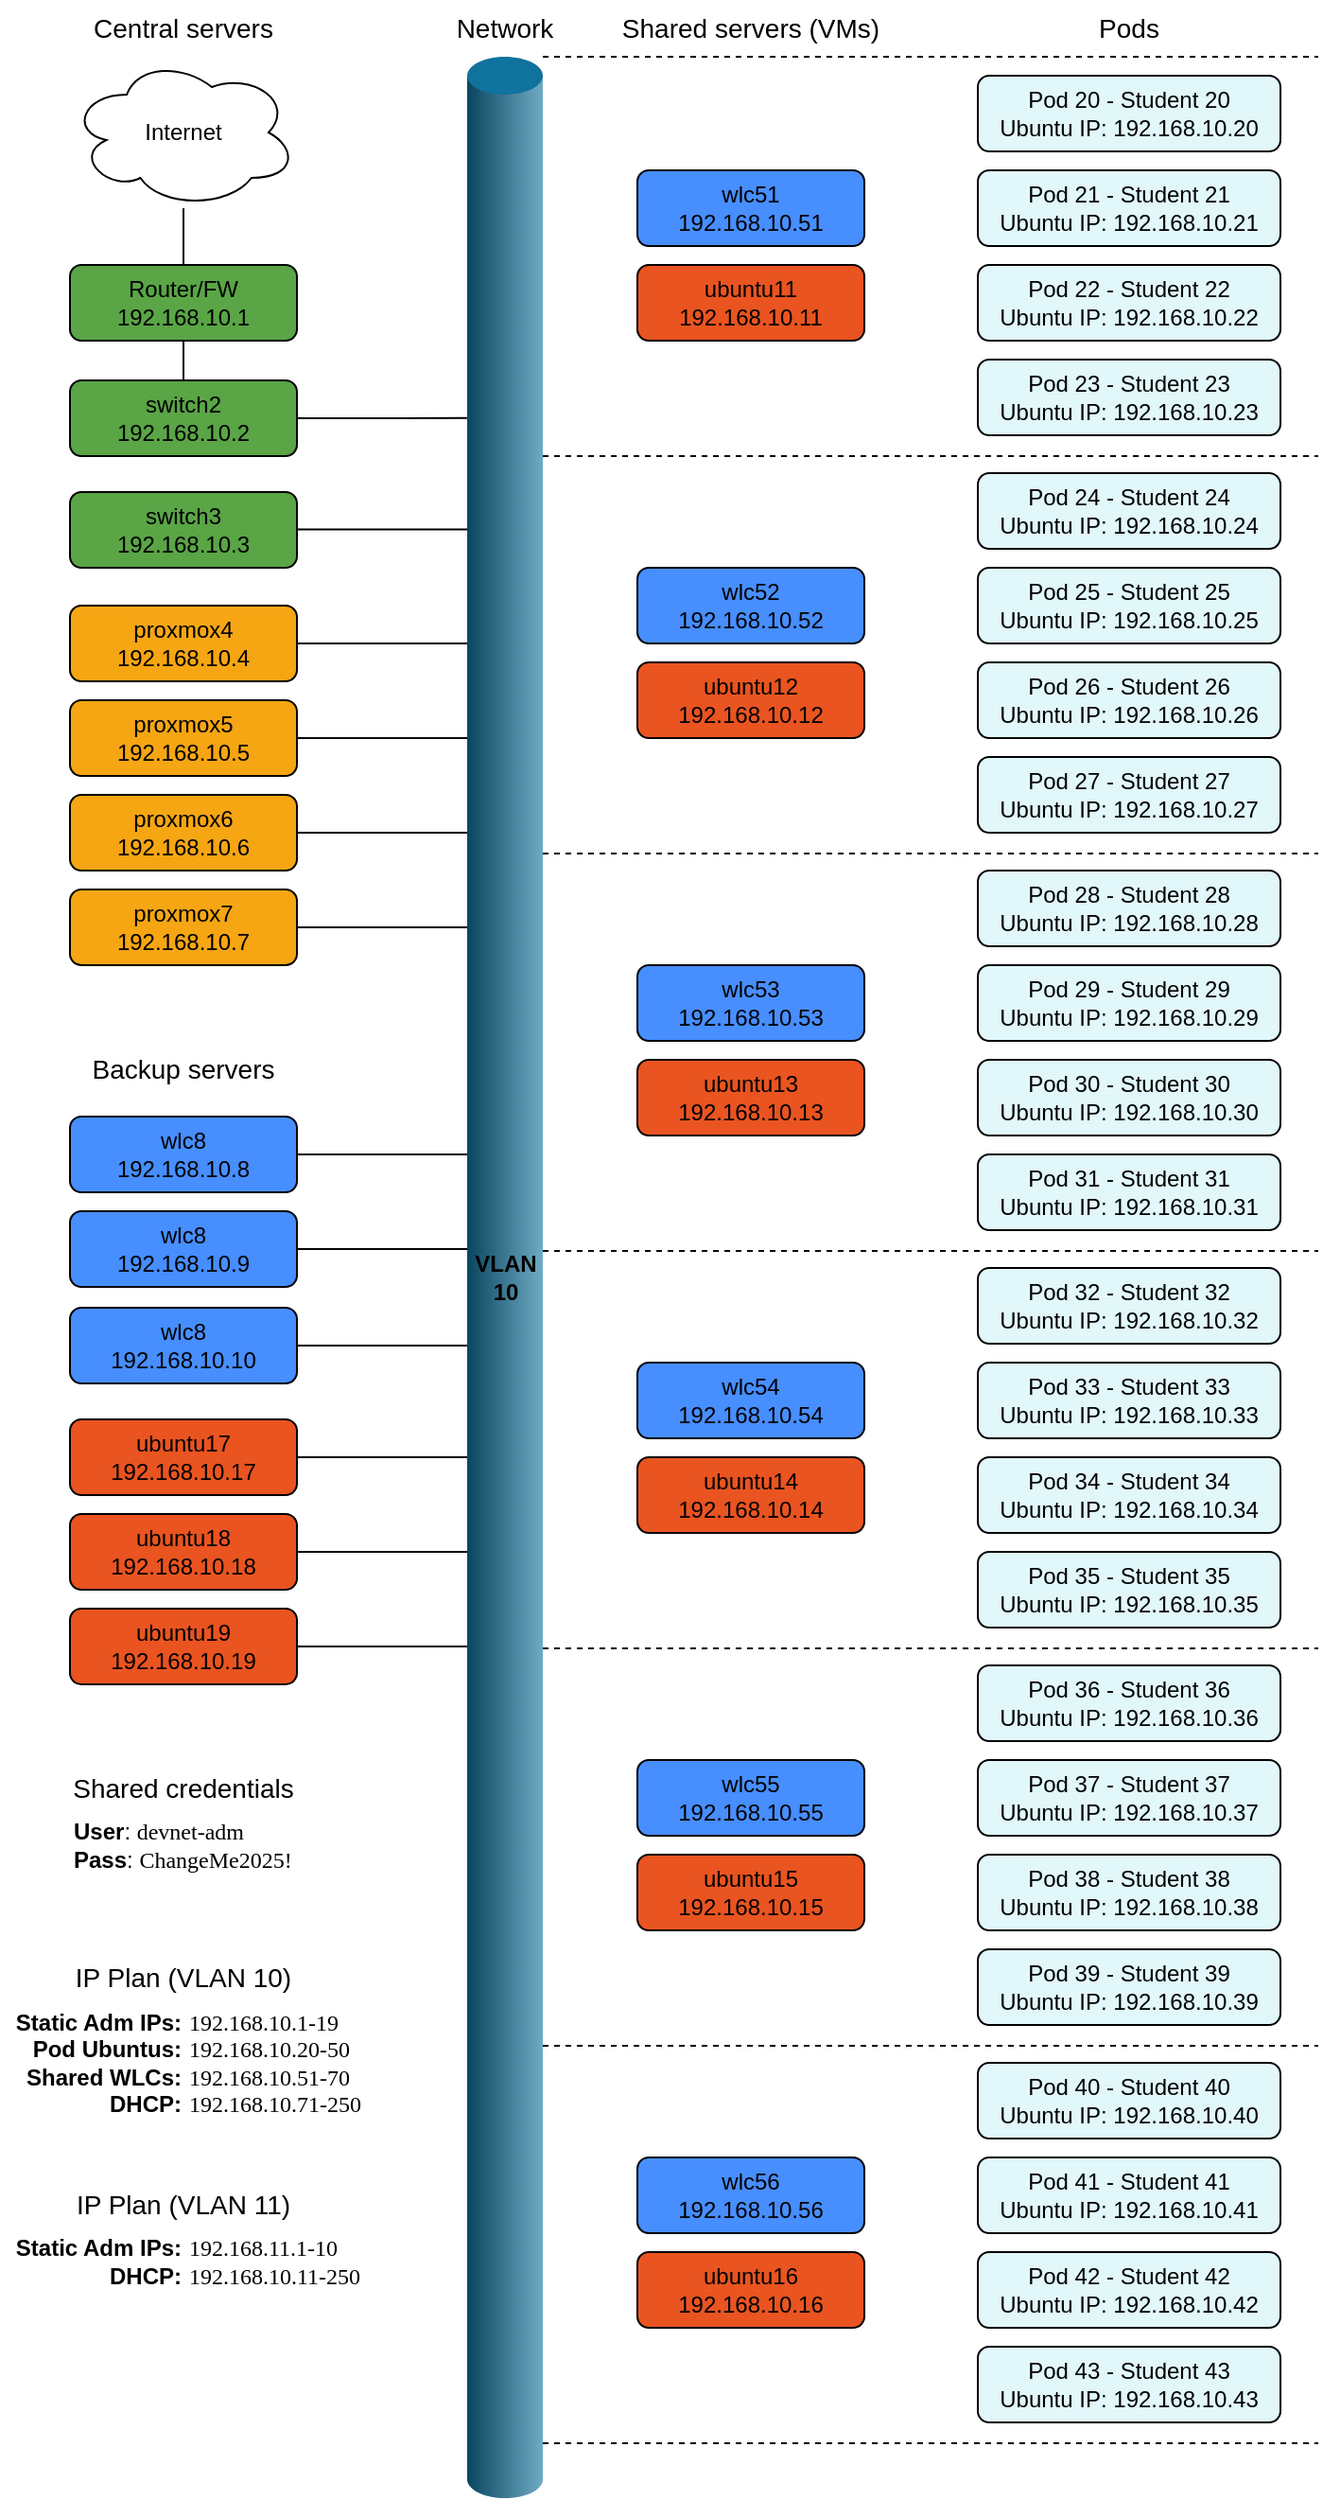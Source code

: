 <mxfile version="27.2.0">
  <diagram name="Lab Topology" id="lab-topology">
    <mxGraphModel dx="917" dy="914" grid="1" gridSize="10" guides="1" tooltips="1" connect="1" arrows="1" fold="1" page="1" pageScale="1" pageWidth="2000" pageHeight="2000" math="0" shadow="0">
      <root>
        <mxCell id="0" />
        <mxCell id="1" parent="0" />
        <mxCell id="JF7ul_cEhmW1xDyU_TWV-47" value="" style="edgeStyle=orthogonalEdgeStyle;shape=connector;rounded=1;orthogonalLoop=1;jettySize=auto;html=1;strokeColor=default;align=center;verticalAlign=middle;fontFamily=Helvetica;fontSize=11;fontColor=default;labelBackgroundColor=default;endArrow=none;endFill=0;" parent="1" source="3" target="JF7ul_cEhmW1xDyU_TWV-30" edge="1">
          <mxGeometry relative="1" as="geometry" />
        </mxCell>
        <mxCell id="3" value="Router/FW&lt;br&gt;192.168.10.1" style="rounded=1;whiteSpace=wrap;html=1;fillColor=#5AA546;" parent="1" vertex="1">
          <mxGeometry x="60" y="150" width="120" height="40" as="geometry" />
        </mxCell>
        <mxCell id="JF7ul_cEhmW1xDyU_TWV-48" value="" style="edgeStyle=orthogonalEdgeStyle;shape=connector;rounded=1;orthogonalLoop=1;jettySize=auto;html=1;strokeColor=default;align=center;verticalAlign=middle;fontFamily=Helvetica;fontSize=11;fontColor=default;labelBackgroundColor=default;endArrow=none;endFill=0;entryX=-0.001;entryY=0.294;entryDx=0;entryDy=0;entryPerimeter=0;" parent="1" source="5" edge="1">
          <mxGeometry relative="1" as="geometry">
            <mxPoint x="269.96" y="230.92" as="targetPoint" />
          </mxGeometry>
        </mxCell>
        <mxCell id="5" value="switch2&#xa;192.168.10.2" style="rounded=1;whiteSpace=wrap;html=1;fillColor=#5AA546;" parent="1" vertex="1">
          <mxGeometry x="60" y="211" width="120" height="40" as="geometry" />
        </mxCell>
        <mxCell id="6" value="switch3&#xa;192.168.10.3" style="rounded=1;whiteSpace=wrap;html=1;fillColor=#5AA546;" parent="1" vertex="1">
          <mxGeometry x="60" y="270" width="120" height="40" as="geometry" />
        </mxCell>
        <mxCell id="7" style="edgeStyle=orthogonalEdgeStyle;endArrow=none;html=1;endFill=0;" parent="1" source="3" target="5" edge="1">
          <mxGeometry relative="1" as="geometry" />
        </mxCell>
        <mxCell id="9" value="proxmox4&#xa;192.168.10.4" style="rounded=1;whiteSpace=wrap;html=1;fillColor=#F6A613;" parent="1" vertex="1">
          <mxGeometry x="60" y="330" width="120" height="40" as="geometry" />
        </mxCell>
        <mxCell id="10" value="proxmox5&#xa;192.168.10.5" style="rounded=1;whiteSpace=wrap;html=1;fillColor=#F6A613;" parent="1" vertex="1">
          <mxGeometry x="60" y="380" width="120" height="40" as="geometry" />
        </mxCell>
        <mxCell id="11" value="proxmox6&#xa;192.168.10.6" style="rounded=1;whiteSpace=wrap;html=1;fillColor=#F6A613;" parent="1" vertex="1">
          <mxGeometry x="60" y="430" width="120" height="40" as="geometry" />
        </mxCell>
        <mxCell id="12" value="proxmox7&#xa;192.168.10.7" style="rounded=1;whiteSpace=wrap;html=1;fillColor=#F6A613;" parent="1" vertex="1">
          <mxGeometry x="60" y="480" width="120" height="40" as="geometry" />
        </mxCell>
        <mxCell id="17" value="wlc8&lt;br&gt;192.168.10.8" style="rounded=1;whiteSpace=wrap;html=1;fillColor=#478EFF;strokeColor=light-dark(#000000,#FFFFFF);" parent="1" vertex="1">
          <mxGeometry x="60" y="600" width="120" height="40" as="geometry" />
        </mxCell>
        <mxCell id="26" value="wlc51&#xa;192.168.10.51" style="rounded=1;whiteSpace=wrap;html=1;fillColor=#478EFF;strokeColor=light-dark(#000000,#FFFFFF);" parent="1" vertex="1">
          <mxGeometry x="360" y="100" width="120" height="40" as="geometry" />
        </mxCell>
        <mxCell id="27" value="ubuntu11&lt;br&gt;192.168.10.11" style="rounded=1;whiteSpace=wrap;html=1;fillColor=#E95420;strokeColor=light-dark(#000000,#FFFFFF);" parent="1" vertex="1">
          <mxGeometry x="360" y="150" width="120" height="40" as="geometry" />
        </mxCell>
        <mxCell id="28" value="Pod 20 - Student 20&lt;div&gt;Ubuntu IP: 192.168.10.20&lt;/div&gt;" style="rounded=1;whiteSpace=wrap;html=1;fillColor=#e1f7fa;" parent="1" vertex="1">
          <mxGeometry x="540" y="50" width="160" height="40" as="geometry" />
        </mxCell>
        <mxCell id="JF7ul_cEhmW1xDyU_TWV-30" value="Internet" style="ellipse;shape=cloud;whiteSpace=wrap;html=1;" parent="1" vertex="1">
          <mxGeometry x="60" y="40" width="120" height="80" as="geometry" />
        </mxCell>
        <mxCell id="JF7ul_cEhmW1xDyU_TWV-37" value="&lt;font&gt;VLAN&lt;/font&gt;&lt;div&gt;&lt;font&gt;10&lt;/font&gt;&lt;/div&gt;" style="verticalLabelPosition=middle;verticalAlign=middle;html=1;shape=mxgraph.infographic.cylinder;fillColor=#10739E;strokeColor=none;labelPosition=center;align=center;fontColor=light-dark(#000000,#000000);fontStyle=1" parent="1" vertex="1">
          <mxGeometry x="270" y="40" width="40" height="1290" as="geometry" />
        </mxCell>
        <mxCell id="JF7ul_cEhmW1xDyU_TWV-49" value="" style="edgeStyle=orthogonalEdgeStyle;shape=connector;rounded=1;orthogonalLoop=1;jettySize=auto;html=1;strokeColor=default;align=center;verticalAlign=middle;fontFamily=Helvetica;fontSize=11;fontColor=default;labelBackgroundColor=default;endArrow=none;endFill=0;entryX=-0.001;entryY=0.294;entryDx=0;entryDy=0;entryPerimeter=0;" parent="1" edge="1">
          <mxGeometry relative="1" as="geometry">
            <mxPoint x="180" y="289.76" as="sourcePoint" />
            <mxPoint x="270" y="289.76" as="targetPoint" />
          </mxGeometry>
        </mxCell>
        <mxCell id="JF7ul_cEhmW1xDyU_TWV-50" value="" style="edgeStyle=orthogonalEdgeStyle;shape=connector;rounded=1;orthogonalLoop=1;jettySize=auto;html=1;strokeColor=default;align=center;verticalAlign=middle;fontFamily=Helvetica;fontSize=11;fontColor=default;labelBackgroundColor=default;endArrow=none;endFill=0;entryX=-0.001;entryY=0.294;entryDx=0;entryDy=0;entryPerimeter=0;" parent="1" edge="1">
          <mxGeometry relative="1" as="geometry">
            <mxPoint x="180" y="350" as="sourcePoint" />
            <mxPoint x="270" y="350" as="targetPoint" />
          </mxGeometry>
        </mxCell>
        <mxCell id="JF7ul_cEhmW1xDyU_TWV-51" value="" style="edgeStyle=orthogonalEdgeStyle;shape=connector;rounded=1;orthogonalLoop=1;jettySize=auto;html=1;strokeColor=default;align=center;verticalAlign=middle;fontFamily=Helvetica;fontSize=11;fontColor=default;labelBackgroundColor=default;endArrow=none;endFill=0;entryX=-0.001;entryY=0.294;entryDx=0;entryDy=0;entryPerimeter=0;" parent="1" edge="1">
          <mxGeometry relative="1" as="geometry">
            <mxPoint x="180" y="400" as="sourcePoint" />
            <mxPoint x="270" y="400" as="targetPoint" />
          </mxGeometry>
        </mxCell>
        <mxCell id="JF7ul_cEhmW1xDyU_TWV-52" value="" style="edgeStyle=orthogonalEdgeStyle;shape=connector;rounded=1;orthogonalLoop=1;jettySize=auto;html=1;strokeColor=default;align=center;verticalAlign=middle;fontFamily=Helvetica;fontSize=11;fontColor=default;labelBackgroundColor=default;endArrow=none;endFill=0;entryX=-0.001;entryY=0.294;entryDx=0;entryDy=0;entryPerimeter=0;" parent="1" edge="1">
          <mxGeometry relative="1" as="geometry">
            <mxPoint x="180" y="450" as="sourcePoint" />
            <mxPoint x="270" y="450" as="targetPoint" />
          </mxGeometry>
        </mxCell>
        <mxCell id="JF7ul_cEhmW1xDyU_TWV-53" value="" style="edgeStyle=orthogonalEdgeStyle;shape=connector;rounded=1;orthogonalLoop=1;jettySize=auto;html=1;strokeColor=default;align=center;verticalAlign=middle;fontFamily=Helvetica;fontSize=11;fontColor=default;labelBackgroundColor=default;endArrow=none;endFill=0;entryX=-0.001;entryY=0.294;entryDx=0;entryDy=0;entryPerimeter=0;" parent="1" edge="1">
          <mxGeometry relative="1" as="geometry">
            <mxPoint x="180" y="500" as="sourcePoint" />
            <mxPoint x="270" y="500" as="targetPoint" />
          </mxGeometry>
        </mxCell>
        <mxCell id="JF7ul_cEhmW1xDyU_TWV-54" value="" style="edgeStyle=orthogonalEdgeStyle;shape=connector;rounded=1;orthogonalLoop=1;jettySize=auto;html=1;strokeColor=default;align=center;verticalAlign=middle;fontFamily=Helvetica;fontSize=11;fontColor=default;labelBackgroundColor=default;endArrow=none;endFill=0;entryX=-0.001;entryY=0.294;entryDx=0;entryDy=0;entryPerimeter=0;" parent="1" edge="1">
          <mxGeometry relative="1" as="geometry">
            <mxPoint x="180" y="620" as="sourcePoint" />
            <mxPoint x="270" y="620" as="targetPoint" />
          </mxGeometry>
        </mxCell>
        <mxCell id="rCJ5eUopM_oF1R0QCjyk-28" value="Central servers" style="text;strokeColor=none;align=center;fillColor=none;html=1;verticalAlign=middle;whiteSpace=wrap;rounded=0;fontSize=14;" vertex="1" parent="1">
          <mxGeometry x="60" y="10" width="120" height="30" as="geometry" />
        </mxCell>
        <mxCell id="rCJ5eUopM_oF1R0QCjyk-29" value="Network" style="text;strokeColor=none;align=center;fillColor=none;html=1;verticalAlign=middle;whiteSpace=wrap;rounded=0;fontSize=14;" vertex="1" parent="1">
          <mxGeometry x="230" y="10" width="120" height="30" as="geometry" />
        </mxCell>
        <mxCell id="rCJ5eUopM_oF1R0QCjyk-30" value="Shared servers (VMs)" style="text;strokeColor=none;align=center;fillColor=none;html=1;verticalAlign=middle;whiteSpace=wrap;rounded=0;fontSize=14;" vertex="1" parent="1">
          <mxGeometry x="340" y="10" width="160" height="30" as="geometry" />
        </mxCell>
        <mxCell id="rCJ5eUopM_oF1R0QCjyk-31" value="Pods" style="text;strokeColor=none;align=center;fillColor=none;html=1;verticalAlign=middle;whiteSpace=wrap;rounded=0;fontSize=14;" vertex="1" parent="1">
          <mxGeometry x="560" y="10" width="120" height="30" as="geometry" />
        </mxCell>
        <mxCell id="rCJ5eUopM_oF1R0QCjyk-33" value="Pod 21 - Student 21&lt;div&gt;Ubuntu IP: 192.168.10.21&lt;/div&gt;" style="rounded=1;whiteSpace=wrap;html=1;fillColor=#e1f7fa;" vertex="1" parent="1">
          <mxGeometry x="540" y="100" width="160" height="40" as="geometry" />
        </mxCell>
        <mxCell id="rCJ5eUopM_oF1R0QCjyk-35" value="Pod 22 - Student 22&lt;div&gt;Ubuntu IP: 192.168.10.22&lt;/div&gt;" style="rounded=1;whiteSpace=wrap;html=1;fillColor=#e1f7fa;" vertex="1" parent="1">
          <mxGeometry x="540" y="150" width="160" height="40" as="geometry" />
        </mxCell>
        <mxCell id="rCJ5eUopM_oF1R0QCjyk-36" value="Pod 23 - Student 23&lt;div&gt;Ubuntu IP: 192.168.10.23&lt;/div&gt;" style="rounded=1;whiteSpace=wrap;html=1;fillColor=#e1f7fa;" vertex="1" parent="1">
          <mxGeometry x="540" y="200" width="160" height="40" as="geometry" />
        </mxCell>
        <mxCell id="rCJ5eUopM_oF1R0QCjyk-37" value="" style="endArrow=none;dashed=1;html=1;rounded=0;" edge="1" parent="1">
          <mxGeometry width="50" height="50" relative="1" as="geometry">
            <mxPoint x="310" y="40" as="sourcePoint" />
            <mxPoint x="720" y="40" as="targetPoint" />
          </mxGeometry>
        </mxCell>
        <mxCell id="rCJ5eUopM_oF1R0QCjyk-38" value="" style="endArrow=none;dashed=1;html=1;rounded=0;" edge="1" parent="1">
          <mxGeometry width="50" height="50" relative="1" as="geometry">
            <mxPoint x="310" y="251" as="sourcePoint" />
            <mxPoint x="720" y="251" as="targetPoint" />
          </mxGeometry>
        </mxCell>
        <mxCell id="rCJ5eUopM_oF1R0QCjyk-39" value="wlc52&lt;br&gt;192.168.10.52" style="rounded=1;whiteSpace=wrap;html=1;fillColor=#478EFF;strokeColor=light-dark(#000000,#FFFFFF);" vertex="1" parent="1">
          <mxGeometry x="360" y="310" width="120" height="40" as="geometry" />
        </mxCell>
        <mxCell id="rCJ5eUopM_oF1R0QCjyk-40" value="ubuntu12&lt;div&gt;192.168.10.12&lt;/div&gt;" style="rounded=1;whiteSpace=wrap;html=1;fillColor=#E95420;strokeColor=light-dark(#000000,#FFFFFF);" vertex="1" parent="1">
          <mxGeometry x="360" y="360" width="120" height="40" as="geometry" />
        </mxCell>
        <mxCell id="rCJ5eUopM_oF1R0QCjyk-41" value="Pod 24 - Student 24&lt;div&gt;Ubuntu IP: 192.168.10.24&lt;/div&gt;" style="rounded=1;whiteSpace=wrap;html=1;fillColor=#e1f7fa;" vertex="1" parent="1">
          <mxGeometry x="540" y="260" width="160" height="40" as="geometry" />
        </mxCell>
        <mxCell id="rCJ5eUopM_oF1R0QCjyk-42" value="Pod 25 - Student 25&lt;div&gt;Ubuntu IP: 192.168.10.25&lt;/div&gt;" style="rounded=1;whiteSpace=wrap;html=1;fillColor=#e1f7fa;" vertex="1" parent="1">
          <mxGeometry x="540" y="310" width="160" height="40" as="geometry" />
        </mxCell>
        <mxCell id="rCJ5eUopM_oF1R0QCjyk-43" value="Pod 26 - Student 26&lt;div&gt;Ubuntu IP: 192.168.10.26&lt;/div&gt;" style="rounded=1;whiteSpace=wrap;html=1;fillColor=#e1f7fa;" vertex="1" parent="1">
          <mxGeometry x="540" y="360" width="160" height="40" as="geometry" />
        </mxCell>
        <mxCell id="rCJ5eUopM_oF1R0QCjyk-44" value="Pod 27 - Student 27&lt;div&gt;Ubuntu IP: 192.168.10.27&lt;/div&gt;" style="rounded=1;whiteSpace=wrap;html=1;fillColor=#e1f7fa;" vertex="1" parent="1">
          <mxGeometry x="540" y="410" width="160" height="40" as="geometry" />
        </mxCell>
        <mxCell id="rCJ5eUopM_oF1R0QCjyk-45" value="" style="endArrow=none;dashed=1;html=1;rounded=0;" edge="1" parent="1">
          <mxGeometry width="50" height="50" relative="1" as="geometry">
            <mxPoint x="310" y="461" as="sourcePoint" />
            <mxPoint x="720" y="461" as="targetPoint" />
          </mxGeometry>
        </mxCell>
        <mxCell id="rCJ5eUopM_oF1R0QCjyk-46" value="wlc54&lt;br&gt;192.168.10.54" style="rounded=1;whiteSpace=wrap;html=1;fillColor=#478EFF;strokeColor=light-dark(#000000,#FFFFFF);" vertex="1" parent="1">
          <mxGeometry x="360" y="730" width="120" height="40" as="geometry" />
        </mxCell>
        <mxCell id="rCJ5eUopM_oF1R0QCjyk-47" value="ubuntu14&lt;br&gt;192.168.10.14" style="rounded=1;whiteSpace=wrap;html=1;fillColor=#E95420;strokeColor=light-dark(#000000,#FFFFFF);" vertex="1" parent="1">
          <mxGeometry x="360" y="780" width="120" height="40" as="geometry" />
        </mxCell>
        <mxCell id="rCJ5eUopM_oF1R0QCjyk-48" value="Pod 32 - Student 32&lt;div&gt;Ubuntu IP: 192.168.10.32&lt;/div&gt;" style="rounded=1;whiteSpace=wrap;html=1;fillColor=#e1f7fa;" vertex="1" parent="1">
          <mxGeometry x="540" y="680" width="160" height="40" as="geometry" />
        </mxCell>
        <mxCell id="rCJ5eUopM_oF1R0QCjyk-49" value="Pod 33 - Student 33&lt;div&gt;Ubuntu IP: 192.168.10.33&lt;/div&gt;" style="rounded=1;whiteSpace=wrap;html=1;fillColor=#e1f7fa;" vertex="1" parent="1">
          <mxGeometry x="540" y="730" width="160" height="40" as="geometry" />
        </mxCell>
        <mxCell id="rCJ5eUopM_oF1R0QCjyk-50" value="Pod 34 - Student 34&lt;div&gt;Ubuntu IP: 192.168.10.34&lt;/div&gt;" style="rounded=1;whiteSpace=wrap;html=1;fillColor=#e1f7fa;" vertex="1" parent="1">
          <mxGeometry x="540" y="780" width="160" height="40" as="geometry" />
        </mxCell>
        <mxCell id="rCJ5eUopM_oF1R0QCjyk-51" value="Pod 35 - Student 35&lt;div&gt;Ubuntu IP: 192.168.10.35&lt;/div&gt;" style="rounded=1;whiteSpace=wrap;html=1;fillColor=#e1f7fa;" vertex="1" parent="1">
          <mxGeometry x="540" y="830" width="160" height="40" as="geometry" />
        </mxCell>
        <mxCell id="rCJ5eUopM_oF1R0QCjyk-52" value="" style="endArrow=none;dashed=1;html=1;rounded=0;" edge="1" parent="1">
          <mxGeometry width="50" height="50" relative="1" as="geometry">
            <mxPoint x="310" y="881" as="sourcePoint" />
            <mxPoint x="720" y="881" as="targetPoint" />
          </mxGeometry>
        </mxCell>
        <mxCell id="rCJ5eUopM_oF1R0QCjyk-53" value="" style="endArrow=none;dashed=1;html=1;rounded=0;" edge="1" parent="1">
          <mxGeometry width="50" height="50" relative="1" as="geometry">
            <mxPoint x="310" y="671" as="sourcePoint" />
            <mxPoint x="720" y="671" as="targetPoint" />
          </mxGeometry>
        </mxCell>
        <mxCell id="rCJ5eUopM_oF1R0QCjyk-54" value="wlc53&lt;br&gt;192.168.10.53" style="rounded=1;whiteSpace=wrap;html=1;fillColor=#478EFF;strokeColor=light-dark(#000000,#FFFFFF);" vertex="1" parent="1">
          <mxGeometry x="360" y="520" width="120" height="40" as="geometry" />
        </mxCell>
        <mxCell id="rCJ5eUopM_oF1R0QCjyk-55" value="ubuntu13&lt;br&gt;192.168.10.13" style="rounded=1;whiteSpace=wrap;html=1;fillColor=#E95420;strokeColor=light-dark(#000000,#FFFFFF);" vertex="1" parent="1">
          <mxGeometry x="360" y="570" width="120" height="40" as="geometry" />
        </mxCell>
        <mxCell id="rCJ5eUopM_oF1R0QCjyk-56" value="Pod 29 - Student 29&lt;div&gt;Ubuntu IP: 192.168.10.29&lt;/div&gt;" style="rounded=1;whiteSpace=wrap;html=1;fillColor=#e1f7fa;" vertex="1" parent="1">
          <mxGeometry x="540" y="520" width="160" height="40" as="geometry" />
        </mxCell>
        <mxCell id="rCJ5eUopM_oF1R0QCjyk-57" value="Pod 30 - Student 30&lt;div&gt;Ubuntu IP: 192.168.10.30&lt;/div&gt;" style="rounded=1;whiteSpace=wrap;html=1;fillColor=#e1f7fa;" vertex="1" parent="1">
          <mxGeometry x="540" y="570" width="160" height="40" as="geometry" />
        </mxCell>
        <mxCell id="rCJ5eUopM_oF1R0QCjyk-58" value="Pod 31 - Student 31&lt;div&gt;Ubuntu IP: 192.168.10.31&lt;/div&gt;" style="rounded=1;whiteSpace=wrap;html=1;fillColor=#e1f7fa;" vertex="1" parent="1">
          <mxGeometry x="540" y="620" width="160" height="40" as="geometry" />
        </mxCell>
        <mxCell id="rCJ5eUopM_oF1R0QCjyk-59" value="Pod 28 - Student 28&lt;div&gt;Ubuntu IP: 192.168.10.28&lt;/div&gt;" style="rounded=1;whiteSpace=wrap;html=1;fillColor=#e1f7fa;" vertex="1" parent="1">
          <mxGeometry x="540" y="470" width="160" height="40" as="geometry" />
        </mxCell>
        <mxCell id="rCJ5eUopM_oF1R0QCjyk-60" value="wlc56&lt;br&gt;192.168.10.56" style="rounded=1;whiteSpace=wrap;html=1;fillColor=#478EFF;strokeColor=light-dark(#000000,#FFFFFF);" vertex="1" parent="1">
          <mxGeometry x="360" y="1150" width="120" height="40" as="geometry" />
        </mxCell>
        <mxCell id="rCJ5eUopM_oF1R0QCjyk-61" value="ubuntu16&lt;br&gt;192.168.10.16" style="rounded=1;whiteSpace=wrap;html=1;fillColor=#E95420;strokeColor=light-dark(#000000,#FFFFFF);" vertex="1" parent="1">
          <mxGeometry x="360" y="1200" width="120" height="40" as="geometry" />
        </mxCell>
        <mxCell id="rCJ5eUopM_oF1R0QCjyk-62" value="Pod 40 - Student 40&lt;div&gt;Ubuntu IP: 192.168.10.40&lt;/div&gt;" style="rounded=1;whiteSpace=wrap;html=1;fillColor=#e1f7fa;" vertex="1" parent="1">
          <mxGeometry x="540" y="1100" width="160" height="40" as="geometry" />
        </mxCell>
        <mxCell id="rCJ5eUopM_oF1R0QCjyk-63" value="Pod 41 - Student 41&lt;div&gt;Ubuntu IP: 192.168.10.41&lt;/div&gt;" style="rounded=1;whiteSpace=wrap;html=1;fillColor=#e1f7fa;" vertex="1" parent="1">
          <mxGeometry x="540" y="1150" width="160" height="40" as="geometry" />
        </mxCell>
        <mxCell id="rCJ5eUopM_oF1R0QCjyk-64" value="Pod 42 - Student 42&lt;div&gt;Ubuntu IP: 192.168.10.42&lt;/div&gt;" style="rounded=1;whiteSpace=wrap;html=1;fillColor=#e1f7fa;" vertex="1" parent="1">
          <mxGeometry x="540" y="1200" width="160" height="40" as="geometry" />
        </mxCell>
        <mxCell id="rCJ5eUopM_oF1R0QCjyk-65" value="Pod 43 - Student 43&lt;div&gt;Ubuntu IP: 192.168.10.43&lt;/div&gt;" style="rounded=1;whiteSpace=wrap;html=1;fillColor=#e1f7fa;" vertex="1" parent="1">
          <mxGeometry x="540" y="1250" width="160" height="40" as="geometry" />
        </mxCell>
        <mxCell id="rCJ5eUopM_oF1R0QCjyk-66" value="" style="endArrow=none;dashed=1;html=1;rounded=0;" edge="1" parent="1">
          <mxGeometry width="50" height="50" relative="1" as="geometry">
            <mxPoint x="310" y="1301" as="sourcePoint" />
            <mxPoint x="720" y="1301" as="targetPoint" />
          </mxGeometry>
        </mxCell>
        <mxCell id="rCJ5eUopM_oF1R0QCjyk-67" value="" style="endArrow=none;dashed=1;html=1;rounded=0;" edge="1" parent="1">
          <mxGeometry width="50" height="50" relative="1" as="geometry">
            <mxPoint x="310" y="1091" as="sourcePoint" />
            <mxPoint x="720" y="1091" as="targetPoint" />
          </mxGeometry>
        </mxCell>
        <mxCell id="rCJ5eUopM_oF1R0QCjyk-68" value="wlc55&lt;br&gt;192.168.10.55" style="rounded=1;whiteSpace=wrap;html=1;fillColor=#478EFF;strokeColor=light-dark(#000000,#FFFFFF);" vertex="1" parent="1">
          <mxGeometry x="360" y="940" width="120" height="40" as="geometry" />
        </mxCell>
        <mxCell id="rCJ5eUopM_oF1R0QCjyk-69" value="ubuntu15&lt;br&gt;192.168.10.15" style="rounded=1;whiteSpace=wrap;html=1;fillColor=#E95420;strokeColor=light-dark(#000000,#FFFFFF);" vertex="1" parent="1">
          <mxGeometry x="360" y="990" width="120" height="40" as="geometry" />
        </mxCell>
        <mxCell id="rCJ5eUopM_oF1R0QCjyk-70" value="Pod 37 - Student 37&lt;div&gt;Ubuntu IP: 192.168.10.37&lt;/div&gt;" style="rounded=1;whiteSpace=wrap;html=1;fillColor=#e1f7fa;" vertex="1" parent="1">
          <mxGeometry x="540" y="940" width="160" height="40" as="geometry" />
        </mxCell>
        <mxCell id="rCJ5eUopM_oF1R0QCjyk-71" value="Pod 38 - Student 38&lt;div&gt;Ubuntu IP: 192.168.10.38&lt;/div&gt;" style="rounded=1;whiteSpace=wrap;html=1;fillColor=#e1f7fa;" vertex="1" parent="1">
          <mxGeometry x="540" y="990" width="160" height="40" as="geometry" />
        </mxCell>
        <mxCell id="rCJ5eUopM_oF1R0QCjyk-72" value="Pod 39 - Student 39&lt;div&gt;Ubuntu IP: 192.168.10.39&lt;/div&gt;" style="rounded=1;whiteSpace=wrap;html=1;fillColor=#e1f7fa;" vertex="1" parent="1">
          <mxGeometry x="540" y="1040" width="160" height="40" as="geometry" />
        </mxCell>
        <mxCell id="rCJ5eUopM_oF1R0QCjyk-73" value="Pod 36 - Student 36&lt;div&gt;Ubuntu IP: 192.168.10.36&lt;/div&gt;" style="rounded=1;whiteSpace=wrap;html=1;fillColor=#e1f7fa;" vertex="1" parent="1">
          <mxGeometry x="540" y="890" width="160" height="40" as="geometry" />
        </mxCell>
        <mxCell id="rCJ5eUopM_oF1R0QCjyk-76" value="Backup servers" style="text;strokeColor=none;align=center;fillColor=none;html=1;verticalAlign=middle;whiteSpace=wrap;rounded=0;fontSize=14;" vertex="1" parent="1">
          <mxGeometry x="60" y="560" width="120" height="30" as="geometry" />
        </mxCell>
        <mxCell id="rCJ5eUopM_oF1R0QCjyk-77" value="wlc8&lt;br&gt;192.168.10.9" style="rounded=1;whiteSpace=wrap;html=1;fillColor=#478EFF;strokeColor=light-dark(#000000,#FFFFFF);" vertex="1" parent="1">
          <mxGeometry x="60" y="650" width="120" height="40" as="geometry" />
        </mxCell>
        <mxCell id="rCJ5eUopM_oF1R0QCjyk-78" value="" style="edgeStyle=orthogonalEdgeStyle;shape=connector;rounded=1;orthogonalLoop=1;jettySize=auto;html=1;strokeColor=default;align=center;verticalAlign=middle;fontFamily=Helvetica;fontSize=11;fontColor=default;labelBackgroundColor=default;endArrow=none;endFill=0;entryX=-0.001;entryY=0.294;entryDx=0;entryDy=0;entryPerimeter=0;" edge="1" parent="1">
          <mxGeometry relative="1" as="geometry">
            <mxPoint x="180" y="670" as="sourcePoint" />
            <mxPoint x="270" y="670" as="targetPoint" />
          </mxGeometry>
        </mxCell>
        <mxCell id="rCJ5eUopM_oF1R0QCjyk-79" value="wlc8&lt;br&gt;192.168.10.10" style="rounded=1;whiteSpace=wrap;html=1;fillColor=#478EFF;strokeColor=light-dark(#000000,#FFFFFF);" vertex="1" parent="1">
          <mxGeometry x="60" y="701" width="120" height="40" as="geometry" />
        </mxCell>
        <mxCell id="rCJ5eUopM_oF1R0QCjyk-80" value="" style="edgeStyle=orthogonalEdgeStyle;shape=connector;rounded=1;orthogonalLoop=1;jettySize=auto;html=1;strokeColor=default;align=center;verticalAlign=middle;fontFamily=Helvetica;fontSize=11;fontColor=default;labelBackgroundColor=default;endArrow=none;endFill=0;entryX=-0.001;entryY=0.294;entryDx=0;entryDy=0;entryPerimeter=0;" edge="1" parent="1">
          <mxGeometry relative="1" as="geometry">
            <mxPoint x="180" y="721" as="sourcePoint" />
            <mxPoint x="270" y="721" as="targetPoint" />
          </mxGeometry>
        </mxCell>
        <mxCell id="rCJ5eUopM_oF1R0QCjyk-81" value="ubuntu17&lt;br&gt;192.168.10.17" style="rounded=1;whiteSpace=wrap;html=1;fillColor=#E95420;strokeColor=light-dark(#000000,#FFFFFF);" vertex="1" parent="1">
          <mxGeometry x="60" y="760" width="120" height="40" as="geometry" />
        </mxCell>
        <mxCell id="rCJ5eUopM_oF1R0QCjyk-82" value="" style="edgeStyle=orthogonalEdgeStyle;shape=connector;rounded=1;orthogonalLoop=1;jettySize=auto;html=1;strokeColor=default;align=center;verticalAlign=middle;fontFamily=Helvetica;fontSize=11;fontColor=default;labelBackgroundColor=default;endArrow=none;endFill=0;entryX=-0.001;entryY=0.294;entryDx=0;entryDy=0;entryPerimeter=0;" edge="1" parent="1">
          <mxGeometry relative="1" as="geometry">
            <mxPoint x="180" y="780" as="sourcePoint" />
            <mxPoint x="270" y="780" as="targetPoint" />
          </mxGeometry>
        </mxCell>
        <mxCell id="rCJ5eUopM_oF1R0QCjyk-83" value="ubuntu18&lt;br&gt;192.168.10.18" style="rounded=1;whiteSpace=wrap;html=1;fillColor=#E95420;strokeColor=light-dark(#000000,#FFFFFF);" vertex="1" parent="1">
          <mxGeometry x="60" y="810" width="120" height="40" as="geometry" />
        </mxCell>
        <mxCell id="rCJ5eUopM_oF1R0QCjyk-84" value="" style="edgeStyle=orthogonalEdgeStyle;shape=connector;rounded=1;orthogonalLoop=1;jettySize=auto;html=1;strokeColor=default;align=center;verticalAlign=middle;fontFamily=Helvetica;fontSize=11;fontColor=default;labelBackgroundColor=default;endArrow=none;endFill=0;entryX=-0.001;entryY=0.294;entryDx=0;entryDy=0;entryPerimeter=0;" edge="1" parent="1">
          <mxGeometry relative="1" as="geometry">
            <mxPoint x="180" y="830" as="sourcePoint" />
            <mxPoint x="270" y="830" as="targetPoint" />
          </mxGeometry>
        </mxCell>
        <mxCell id="rCJ5eUopM_oF1R0QCjyk-85" value="ubuntu19&lt;br&gt;192.168.10.19" style="rounded=1;whiteSpace=wrap;html=1;fillColor=#E95420;strokeColor=light-dark(#000000,#FFFFFF);" vertex="1" parent="1">
          <mxGeometry x="60" y="860" width="120" height="40" as="geometry" />
        </mxCell>
        <mxCell id="rCJ5eUopM_oF1R0QCjyk-86" value="" style="edgeStyle=orthogonalEdgeStyle;shape=connector;rounded=1;orthogonalLoop=1;jettySize=auto;html=1;strokeColor=default;align=center;verticalAlign=middle;fontFamily=Helvetica;fontSize=11;fontColor=default;labelBackgroundColor=default;endArrow=none;endFill=0;entryX=-0.001;entryY=0.294;entryDx=0;entryDy=0;entryPerimeter=0;" edge="1" parent="1">
          <mxGeometry relative="1" as="geometry">
            <mxPoint x="180" y="880" as="sourcePoint" />
            <mxPoint x="270" y="880" as="targetPoint" />
          </mxGeometry>
        </mxCell>
        <mxCell id="rCJ5eUopM_oF1R0QCjyk-87" value="Shared credentials" style="text;strokeColor=none;align=center;fillColor=none;html=1;verticalAlign=middle;whiteSpace=wrap;rounded=0;fontSize=14;" vertex="1" parent="1">
          <mxGeometry x="60" y="940" width="120" height="30" as="geometry" />
        </mxCell>
        <mxCell id="rCJ5eUopM_oF1R0QCjyk-88" value="&lt;b&gt;User&lt;/b&gt;: &lt;font face=&quot;Lucida Console&quot;&gt;devnet-adm&lt;/font&gt;&lt;div&gt;&lt;b&gt;Pass&lt;/b&gt;: &lt;font face=&quot;Lucida Console&quot;&gt;ChangeMe2025!&lt;/font&gt;&lt;/div&gt;" style="text;strokeColor=none;align=left;fillColor=none;html=1;verticalAlign=middle;whiteSpace=wrap;rounded=0;" vertex="1" parent="1">
          <mxGeometry x="60" y="970" width="180" height="30" as="geometry" />
        </mxCell>
        <mxCell id="rCJ5eUopM_oF1R0QCjyk-89" value="IP Plan (VLAN 10)" style="text;strokeColor=none;align=center;fillColor=none;html=1;verticalAlign=middle;whiteSpace=wrap;rounded=0;fontSize=14;" vertex="1" parent="1">
          <mxGeometry x="60" y="1040" width="120" height="30" as="geometry" />
        </mxCell>
        <mxCell id="rCJ5eUopM_oF1R0QCjyk-90" value="&lt;font face=&quot;Lucida Console&quot;&gt;192.168.10.1-19&lt;/font&gt;&lt;div&gt;&lt;font face=&quot;Lucida Console&quot;&gt;192.168.10.20-50&lt;/font&gt;&lt;/div&gt;&lt;div&gt;&lt;font face=&quot;Lucida Console&quot;&gt;192.168.10.51-70&lt;/font&gt;&lt;font face=&quot;Lucida Console&quot;&gt;&lt;/font&gt;&lt;/div&gt;&lt;div&gt;&lt;font face=&quot;Lucida Console&quot;&gt;192.168.10.71-250&lt;/font&gt;&lt;font face=&quot;Lucida Console&quot;&gt;&lt;/font&gt;&lt;/div&gt;" style="text;strokeColor=none;align=left;fillColor=none;html=1;verticalAlign=middle;whiteSpace=wrap;rounded=0;spacing=4;spacingBottom=0;spacingLeft=0;spacingRight=0;spacingTop=0;fontSize=12;" vertex="1" parent="1">
          <mxGeometry x="119" y="1070" width="130" height="60" as="geometry" />
        </mxCell>
        <mxCell id="rCJ5eUopM_oF1R0QCjyk-91" value="&lt;div&gt;&lt;b style=&quot;background-color: transparent; color: light-dark(rgb(0, 0, 0), rgb(255, 255, 255));&quot;&gt;Static Adm IPs:&lt;/b&gt;&lt;/div&gt;&lt;div&gt;&lt;b&gt;Pod Ubuntus:&lt;/b&gt;&lt;/div&gt;&lt;div&gt;&lt;b&gt;Shared WLCs:&lt;/b&gt;&lt;font face=&quot;Lucida Console&quot;&gt;&lt;/font&gt;&lt;/div&gt;&lt;div&gt;&lt;b&gt;DHCP:&lt;/b&gt;&lt;font face=&quot;Lucida Console&quot;&gt;&lt;/font&gt;&lt;/div&gt;" style="text;strokeColor=none;align=right;fillColor=none;html=1;verticalAlign=middle;whiteSpace=wrap;rounded=0;spacing=4;spacingBottom=0;spacingLeft=0;spacingRight=0;spacingTop=0;fontSize=12;" vertex="1" parent="1">
          <mxGeometry x="23" y="1070" width="100" height="60" as="geometry" />
        </mxCell>
        <mxCell id="rCJ5eUopM_oF1R0QCjyk-92" value="IP Plan (VLAN 11)" style="text;strokeColor=none;align=center;fillColor=none;html=1;verticalAlign=middle;whiteSpace=wrap;rounded=0;fontSize=14;" vertex="1" parent="1">
          <mxGeometry x="60" y="1160" width="120" height="30" as="geometry" />
        </mxCell>
        <mxCell id="rCJ5eUopM_oF1R0QCjyk-93" value="&lt;font face=&quot;Lucida Console&quot;&gt;192.168.11.1-10&lt;/font&gt;&lt;div&gt;&lt;font face=&quot;Lucida Console&quot;&gt;192.168.10.11-250&lt;br&gt;&lt;/font&gt;&lt;/div&gt;" style="text;strokeColor=none;align=left;fillColor=none;html=1;verticalAlign=middle;whiteSpace=wrap;rounded=0;spacing=4;spacingBottom=0;spacingLeft=0;spacingRight=0;spacingTop=0;fontSize=12;" vertex="1" parent="1">
          <mxGeometry x="119" y="1190" width="130" height="30" as="geometry" />
        </mxCell>
        <mxCell id="rCJ5eUopM_oF1R0QCjyk-94" value="&lt;div&gt;&lt;b style=&quot;background-color: transparent; color: light-dark(rgb(0, 0, 0), rgb(255, 255, 255));&quot;&gt;Static Adm IPs:&lt;/b&gt;&lt;/div&gt;&lt;div&gt;&lt;b style=&quot;background-color: transparent; color: light-dark(rgb(0, 0, 0), rgb(255, 255, 255));&quot;&gt;DHCP:&lt;/b&gt;&lt;/div&gt;" style="text;strokeColor=none;align=right;fillColor=none;html=1;verticalAlign=middle;whiteSpace=wrap;rounded=0;spacing=4;spacingBottom=0;spacingLeft=0;spacingRight=0;spacingTop=0;fontSize=12;" vertex="1" parent="1">
          <mxGeometry x="23" y="1190" width="100" height="30" as="geometry" />
        </mxCell>
      </root>
    </mxGraphModel>
  </diagram>
</mxfile>
